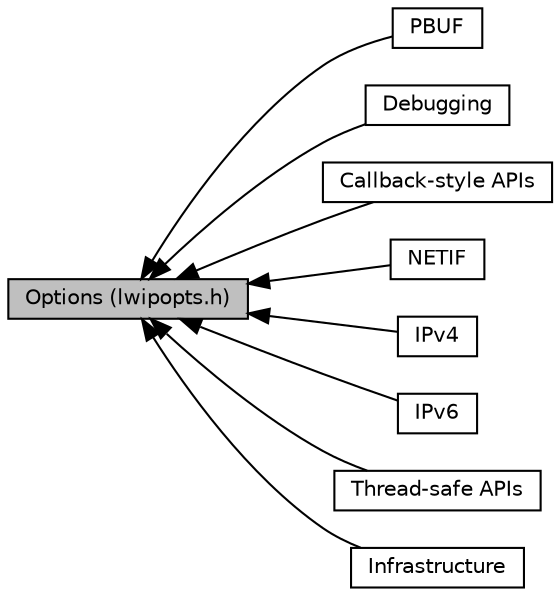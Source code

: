 digraph "Options (lwipopts.h)"
{
  edge [fontname="Helvetica",fontsize="10",labelfontname="Helvetica",labelfontsize="10"];
  node [fontname="Helvetica",fontsize="10",shape=box];
  rankdir=LR;
  Node7 [label="PBUF",height=0.2,width=0.4,color="black", fillcolor="white", style="filled",URL="$group__lwip__opts__pbuf.html",tooltip=" "];
  Node1 [label="Options (lwipopts.h)",height=0.2,width=0.4,color="black", fillcolor="grey75", style="filled", fontcolor="black",tooltip=" "];
  Node2 [label="Debugging",height=0.2,width=0.4,color="black", fillcolor="white", style="filled",URL="$group__lwip__opts__debug.html",tooltip=" "];
  Node4 [label="Callback-style APIs",height=0.2,width=0.4,color="black", fillcolor="white", style="filled",URL="$group__lwip__opts__callback.html",tooltip=" "];
  Node8 [label="NETIF",height=0.2,width=0.4,color="black", fillcolor="white", style="filled",URL="$group__lwip__opts__netif.html",tooltip=" "];
  Node6 [label="IPv4",height=0.2,width=0.4,color="black", fillcolor="white", style="filled",URL="$group__lwip__opts__ipv4.html",tooltip=" "];
  Node9 [label="IPv6",height=0.2,width=0.4,color="black", fillcolor="white", style="filled",URL="$group__lwip__opts__ipv6.html",tooltip=" "];
  Node5 [label="Thread-safe APIs",height=0.2,width=0.4,color="black", fillcolor="white", style="filled",URL="$group__lwip__opts__threadsafe__apis.html",tooltip=" "];
  Node3 [label="Infrastructure",height=0.2,width=0.4,color="black", fillcolor="white", style="filled",URL="$group__lwip__opts__infrastructure.html",tooltip=" "];
  Node1->Node2 [shape=plaintext, dir="back", style="solid"];
  Node1->Node3 [shape=plaintext, dir="back", style="solid"];
  Node1->Node4 [shape=plaintext, dir="back", style="solid"];
  Node1->Node5 [shape=plaintext, dir="back", style="solid"];
  Node1->Node6 [shape=plaintext, dir="back", style="solid"];
  Node1->Node7 [shape=plaintext, dir="back", style="solid"];
  Node1->Node8 [shape=plaintext, dir="back", style="solid"];
  Node1->Node9 [shape=plaintext, dir="back", style="solid"];
}
